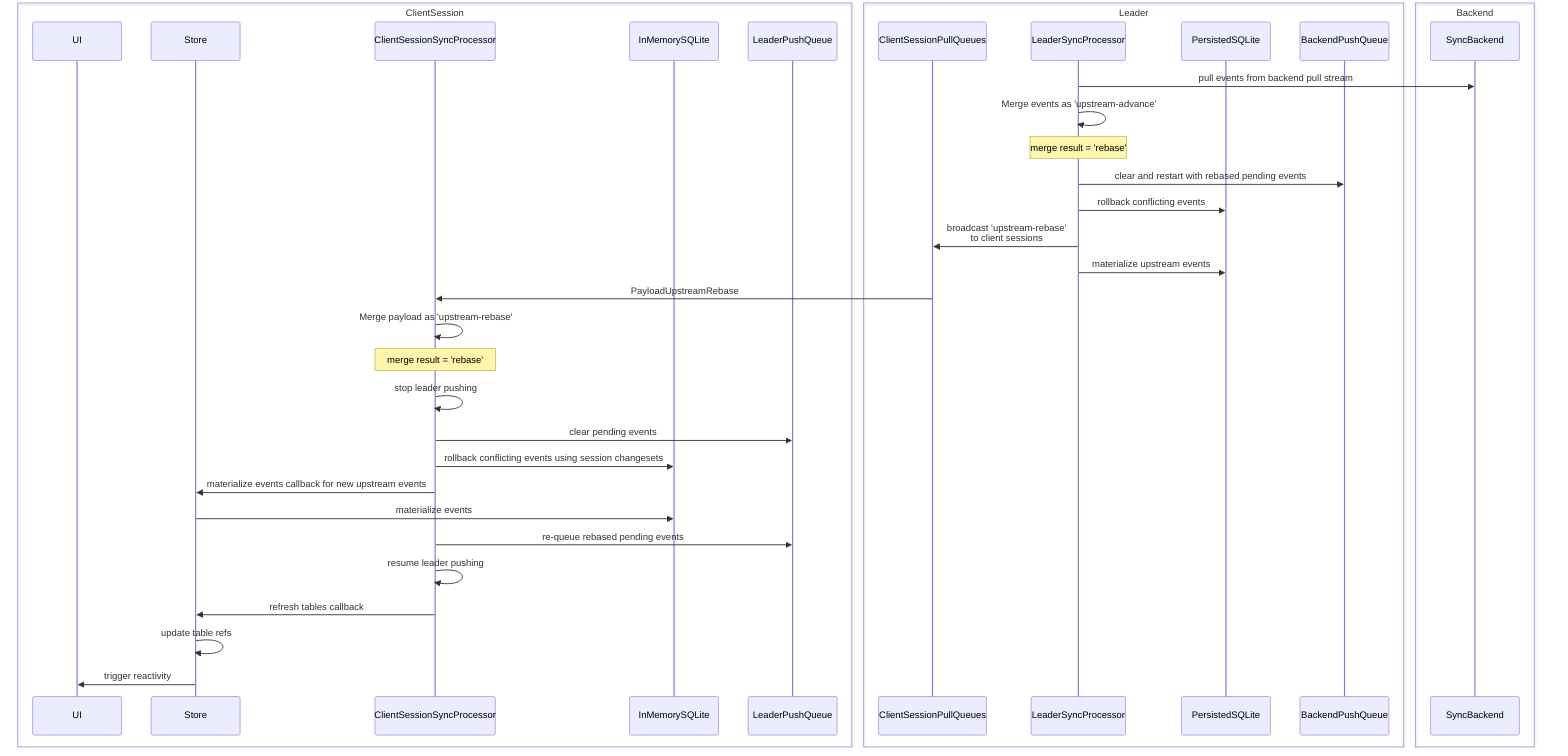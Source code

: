 sequenceDiagram
    box ClientSession
        participant UI
        participant Store
        participant CSSP as ClientSessionSyncProcessor
        participant InMemorySQLite
        participant LeaderPushQueue
    end
    box Leader
        participant ClientSessionPullQueues
        participant LSP as LeaderSyncProcessor
        participant PersistedSQLite
        participant BackendPushQueue
    end
    box Backend
        participant SyncBackend
    end

    LSP->>SyncBackend: pull events from backend pull stream
    LSP->>LSP: Merge events as 'upstream-advance'

    Note over LSP: merge result = 'rebase'

    LSP->>BackendPushQueue: clear and restart with rebased pending events
    LSP->>PersistedSQLite: rollback conflicting events
    LSP->>ClientSessionPullQueues: broadcast 'upstream-rebase'<br>to client sessions

    LSP->>PersistedSQLite: materialize upstream events

    ClientSessionPullQueues->>CSSP: PayloadUpstreamRebase
    CSSP->>CSSP: Merge payload as 'upstream-rebase'

    Note over CSSP: merge result = 'rebase'

    CSSP->>CSSP: stop leader pushing
    CSSP->>LeaderPushQueue: clear pending events

    CSSP->>InMemorySQLite: rollback conflicting events using session changesets

    CSSP->>Store: materialize events callback for new upstream events
    Store->>InMemorySQLite: materialize events

    CSSP->>LeaderPushQueue: re-queue rebased pending events
    CSSP->>CSSP: resume leader pushing

    CSSP->>Store: refresh tables callback
    Store->>Store: update table refs
    Store->>UI: trigger reactivity